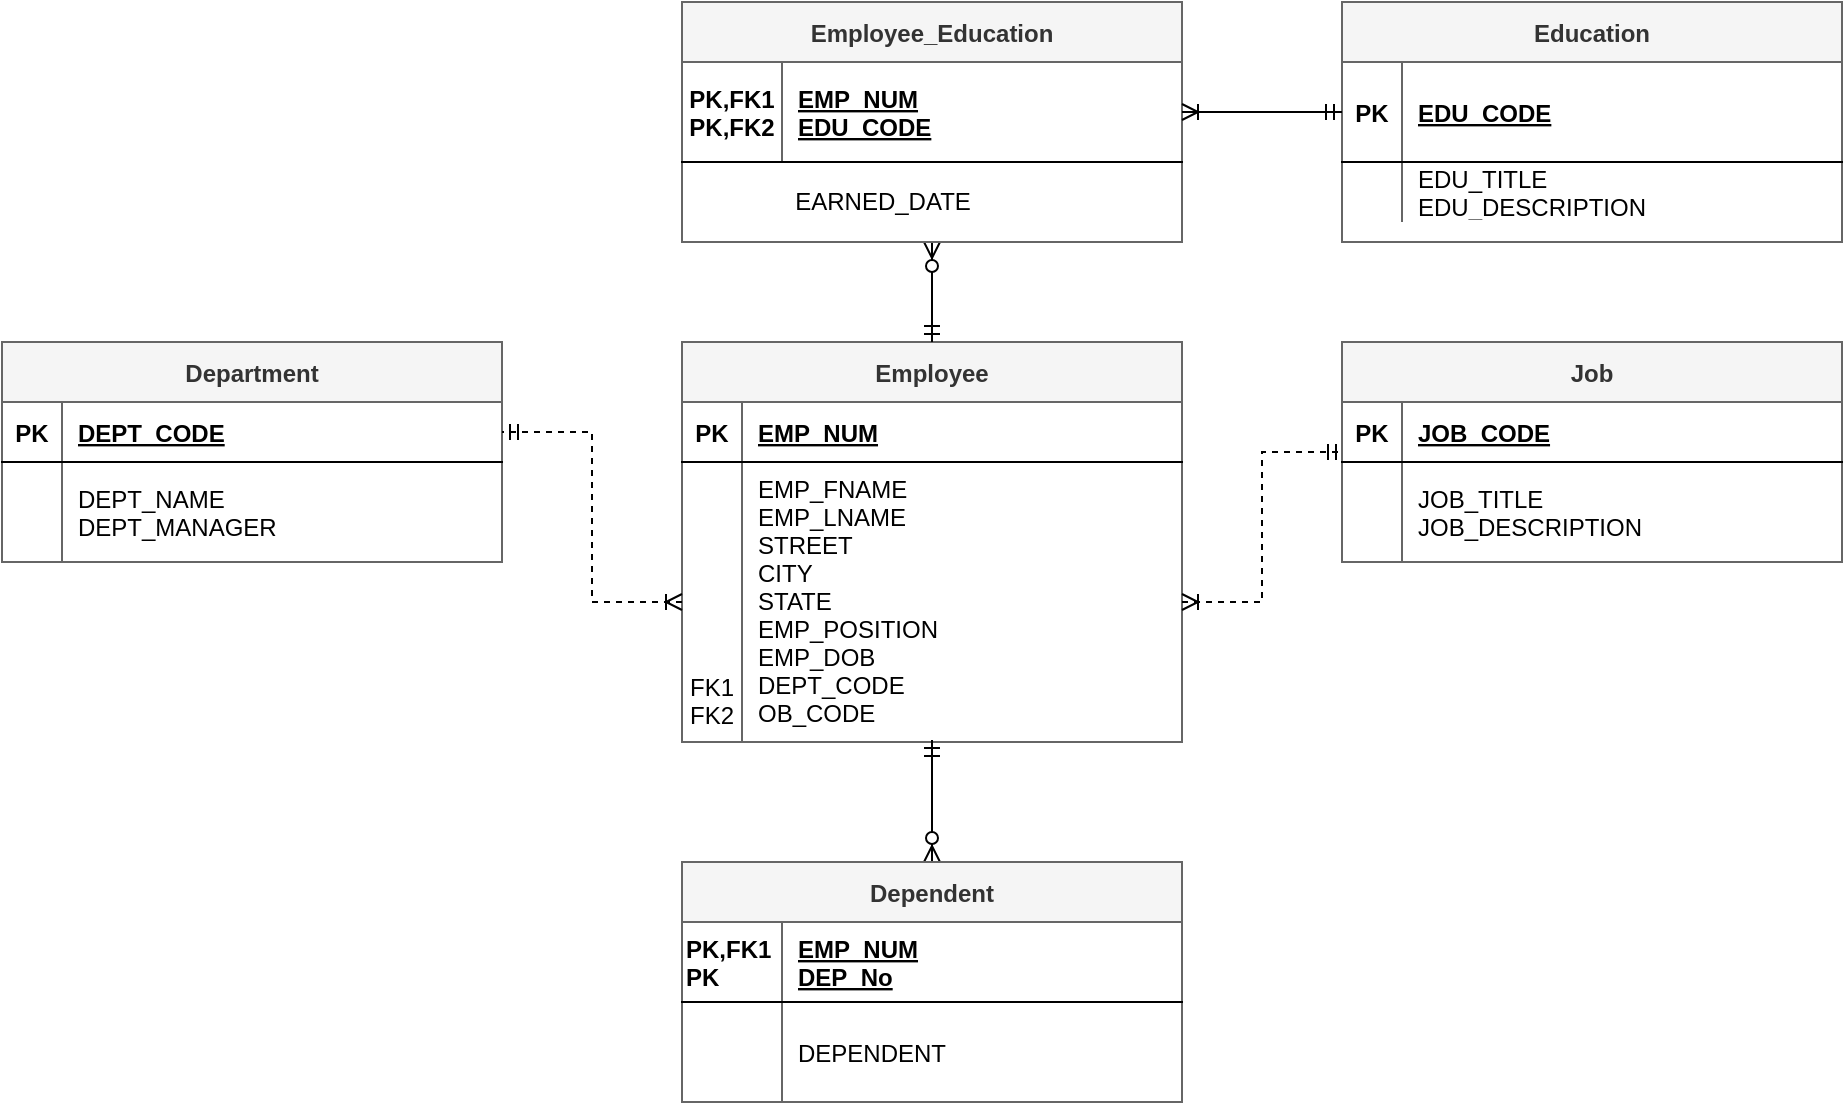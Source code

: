 <mxfile version="14.9.0" type="github" pages="2">
  <diagram id="R2lEEEUBdFMjLlhIrx00" name="ERD">
    <mxGraphModel dx="1422" dy="762" grid="1" gridSize="10" guides="1" tooltips="1" connect="1" arrows="1" fold="1" page="1" pageScale="1" pageWidth="1169" pageHeight="827" math="0" shadow="0" extFonts="Permanent Marker^https://fonts.googleapis.com/css?family=Permanent+Marker">
      <root>
        <mxCell id="0" />
        <mxCell id="1" parent="0" />
        <mxCell id="C-vyLk0tnHw3VtMMgP7b-2" value="Education" style="shape=table;startSize=30;container=1;collapsible=1;childLayout=tableLayout;fixedRows=1;rowLines=0;fontStyle=1;align=center;resizeLast=1;fillColor=#f5f5f5;strokeColor=#666666;fontColor=#333333;" parent="1" vertex="1">
          <mxGeometry x="810" y="110" width="250" height="120" as="geometry">
            <mxRectangle x="460" y="110" width="90" height="30" as="alternateBounds" />
          </mxGeometry>
        </mxCell>
        <mxCell id="C-vyLk0tnHw3VtMMgP7b-3" value="" style="shape=partialRectangle;collapsible=0;dropTarget=0;pointerEvents=0;fillColor=none;points=[[0,0.5],[1,0.5]];portConstraint=eastwest;top=0;left=0;right=0;bottom=1;" parent="C-vyLk0tnHw3VtMMgP7b-2" vertex="1">
          <mxGeometry y="30" width="250" height="50" as="geometry" />
        </mxCell>
        <mxCell id="C-vyLk0tnHw3VtMMgP7b-4" value="PK" style="shape=partialRectangle;overflow=hidden;connectable=0;fillColor=none;top=0;left=0;bottom=0;right=0;fontStyle=1;" parent="C-vyLk0tnHw3VtMMgP7b-3" vertex="1">
          <mxGeometry width="30" height="50" as="geometry" />
        </mxCell>
        <mxCell id="C-vyLk0tnHw3VtMMgP7b-5" value="EDU_CODE" style="shape=partialRectangle;overflow=hidden;connectable=0;fillColor=none;top=0;left=0;bottom=0;right=0;align=left;spacingLeft=6;fontStyle=5;" parent="C-vyLk0tnHw3VtMMgP7b-3" vertex="1">
          <mxGeometry x="30" width="220" height="50" as="geometry" />
        </mxCell>
        <mxCell id="C-vyLk0tnHw3VtMMgP7b-6" value="" style="shape=partialRectangle;collapsible=0;dropTarget=0;pointerEvents=0;fillColor=none;points=[[0,0.5],[1,0.5]];portConstraint=eastwest;top=0;left=0;right=0;bottom=0;" parent="C-vyLk0tnHw3VtMMgP7b-2" vertex="1">
          <mxGeometry y="80" width="250" height="30" as="geometry" />
        </mxCell>
        <mxCell id="C-vyLk0tnHw3VtMMgP7b-7" value="" style="shape=partialRectangle;overflow=hidden;connectable=0;fillColor=none;top=0;left=0;bottom=0;right=0;" parent="C-vyLk0tnHw3VtMMgP7b-6" vertex="1">
          <mxGeometry width="30" height="30" as="geometry" />
        </mxCell>
        <mxCell id="C-vyLk0tnHw3VtMMgP7b-8" value="EDU_TITLE&#xa;EDU_DESCRIPTION" style="shape=partialRectangle;overflow=hidden;connectable=0;fillColor=none;top=0;left=0;bottom=0;right=0;align=left;spacingLeft=6;" parent="C-vyLk0tnHw3VtMMgP7b-6" vertex="1">
          <mxGeometry x="30" width="220" height="30" as="geometry" />
        </mxCell>
        <mxCell id="C-vyLk0tnHw3VtMMgP7b-13" value="Employee" style="shape=table;startSize=30;container=1;collapsible=1;childLayout=tableLayout;fixedRows=1;rowLines=0;fontStyle=1;align=center;resizeLast=1;fillColor=#f5f5f5;strokeColor=#666666;fontColor=#333333;" parent="1" vertex="1">
          <mxGeometry x="480" y="280" width="250" height="200" as="geometry" />
        </mxCell>
        <mxCell id="C-vyLk0tnHw3VtMMgP7b-14" value="" style="shape=partialRectangle;collapsible=0;dropTarget=0;pointerEvents=0;fillColor=none;points=[[0,0.5],[1,0.5]];portConstraint=eastwest;top=0;left=0;right=0;bottom=1;" parent="C-vyLk0tnHw3VtMMgP7b-13" vertex="1">
          <mxGeometry y="30" width="250" height="30" as="geometry" />
        </mxCell>
        <mxCell id="C-vyLk0tnHw3VtMMgP7b-15" value="PK" style="shape=partialRectangle;overflow=hidden;connectable=0;fillColor=none;top=0;left=0;bottom=0;right=0;fontStyle=1;" parent="C-vyLk0tnHw3VtMMgP7b-14" vertex="1">
          <mxGeometry width="30" height="30" as="geometry" />
        </mxCell>
        <mxCell id="C-vyLk0tnHw3VtMMgP7b-16" value="EMP_NUM" style="shape=partialRectangle;overflow=hidden;connectable=0;fillColor=none;top=0;left=0;bottom=0;right=0;align=left;spacingLeft=6;fontStyle=5;" parent="C-vyLk0tnHw3VtMMgP7b-14" vertex="1">
          <mxGeometry x="30" width="220" height="30" as="geometry" />
        </mxCell>
        <mxCell id="C-vyLk0tnHw3VtMMgP7b-17" value="" style="shape=partialRectangle;collapsible=0;dropTarget=0;pointerEvents=0;fillColor=none;points=[[0,0.5],[1,0.5]];portConstraint=eastwest;top=0;left=0;right=0;bottom=0;" parent="C-vyLk0tnHw3VtMMgP7b-13" vertex="1">
          <mxGeometry y="60" width="250" height="140" as="geometry" />
        </mxCell>
        <mxCell id="C-vyLk0tnHw3VtMMgP7b-18" value="&#xa;&#xa;&#xa;&#xa;&#xa;&#xa;&#xa;FK1&#xa;FK2" style="shape=partialRectangle;overflow=hidden;connectable=0;fillColor=none;top=0;left=0;bottom=0;right=0;" parent="C-vyLk0tnHw3VtMMgP7b-17" vertex="1">
          <mxGeometry width="30" height="140" as="geometry" />
        </mxCell>
        <mxCell id="C-vyLk0tnHw3VtMMgP7b-19" value="EMP_FNAME&#xa;EMP_LNAME&#xa;STREET&#xa;CITY&#xa;STATE&#xa;EMP_POSITION&#xa;EMP_DOB&#xa;DEPT_CODE&#xa;OB_CODE" style="shape=partialRectangle;overflow=hidden;connectable=0;fillColor=none;top=0;left=0;bottom=0;right=0;align=left;spacingLeft=6;verticalAlign=top;" parent="C-vyLk0tnHw3VtMMgP7b-17" vertex="1">
          <mxGeometry x="30" width="220" height="140" as="geometry" />
        </mxCell>
        <mxCell id="pjrwoAT1iINBEWoW5p7u-14" style="edgeStyle=orthogonalEdgeStyle;rounded=0;orthogonalLoop=1;jettySize=auto;html=1;exitX=0.5;exitY=1;exitDx=0;exitDy=0;entryX=0.5;entryY=0;entryDx=0;entryDy=0;startArrow=ERzeroToMany;startFill=1;endArrow=ERmandOne;endFill=0;" edge="1" parent="1" source="C-vyLk0tnHw3VtMMgP7b-23" target="C-vyLk0tnHw3VtMMgP7b-13">
          <mxGeometry relative="1" as="geometry" />
        </mxCell>
        <mxCell id="C-vyLk0tnHw3VtMMgP7b-23" value="Employee_Education" style="shape=table;startSize=30;container=1;collapsible=1;childLayout=tableLayout;fixedRows=1;rowLines=0;fontStyle=1;align=center;resizeLast=1;fillColor=#f5f5f5;strokeColor=#666666;fontColor=#333333;" parent="1" vertex="1">
          <mxGeometry x="480" y="110" width="250" height="120" as="geometry">
            <mxRectangle x="130" y="110" width="150" height="30" as="alternateBounds" />
          </mxGeometry>
        </mxCell>
        <mxCell id="C-vyLk0tnHw3VtMMgP7b-24" value="" style="shape=partialRectangle;collapsible=0;dropTarget=0;pointerEvents=0;fillColor=none;points=[[0,0.5],[1,0.5]];portConstraint=eastwest;top=0;left=0;right=0;bottom=1;" parent="C-vyLk0tnHw3VtMMgP7b-23" vertex="1">
          <mxGeometry y="30" width="250" height="50" as="geometry" />
        </mxCell>
        <mxCell id="C-vyLk0tnHw3VtMMgP7b-25" value="PK,FK1&#xa;PK,FK2" style="shape=partialRectangle;overflow=hidden;connectable=0;fillColor=none;top=0;left=0;bottom=0;right=0;fontStyle=1;" parent="C-vyLk0tnHw3VtMMgP7b-24" vertex="1">
          <mxGeometry width="50" height="50" as="geometry" />
        </mxCell>
        <mxCell id="C-vyLk0tnHw3VtMMgP7b-26" value="EMP_NUM&#xa;EDU_CODE" style="shape=partialRectangle;overflow=hidden;connectable=0;fillColor=none;top=0;left=0;bottom=0;right=0;align=left;spacingLeft=6;fontStyle=5;" parent="C-vyLk0tnHw3VtMMgP7b-24" vertex="1">
          <mxGeometry x="50" width="200" height="50" as="geometry" />
        </mxCell>
        <mxCell id="pjrwoAT1iINBEWoW5p7u-11" value="EARNED_DATE" style="text;html=1;align=center;verticalAlign=middle;resizable=0;points=[];autosize=1;strokeColor=none;" vertex="1" parent="1">
          <mxGeometry x="530" y="200" width="100" height="20" as="geometry" />
        </mxCell>
        <mxCell id="pjrwoAT1iINBEWoW5p7u-13" style="edgeStyle=orthogonalEdgeStyle;rounded=0;orthogonalLoop=1;jettySize=auto;html=1;exitX=1;exitY=0.5;exitDx=0;exitDy=0;entryX=0;entryY=0.5;entryDx=0;entryDy=0;startArrow=ERoneToMany;startFill=0;endArrow=ERmandOne;endFill=0;" edge="1" parent="1" source="C-vyLk0tnHw3VtMMgP7b-24" target="C-vyLk0tnHw3VtMMgP7b-3">
          <mxGeometry relative="1" as="geometry" />
        </mxCell>
        <mxCell id="pjrwoAT1iINBEWoW5p7u-15" value="Job" style="shape=table;startSize=30;container=1;collapsible=1;childLayout=tableLayout;fixedRows=1;rowLines=0;fontStyle=1;align=center;resizeLast=1;fillColor=#f5f5f5;strokeColor=#666666;fontColor=#333333;" vertex="1" parent="1">
          <mxGeometry x="810" y="280" width="250" height="110" as="geometry">
            <mxRectangle x="460" y="110" width="90" height="30" as="alternateBounds" />
          </mxGeometry>
        </mxCell>
        <mxCell id="pjrwoAT1iINBEWoW5p7u-16" value="" style="shape=partialRectangle;collapsible=0;dropTarget=0;pointerEvents=0;fillColor=none;points=[[0,0.5],[1,0.5]];portConstraint=eastwest;top=0;left=0;right=0;bottom=1;" vertex="1" parent="pjrwoAT1iINBEWoW5p7u-15">
          <mxGeometry y="30" width="250" height="30" as="geometry" />
        </mxCell>
        <mxCell id="pjrwoAT1iINBEWoW5p7u-17" value="PK" style="shape=partialRectangle;overflow=hidden;connectable=0;fillColor=none;top=0;left=0;bottom=0;right=0;fontStyle=1;" vertex="1" parent="pjrwoAT1iINBEWoW5p7u-16">
          <mxGeometry width="30" height="30" as="geometry" />
        </mxCell>
        <mxCell id="pjrwoAT1iINBEWoW5p7u-18" value="JOB_CODE" style="shape=partialRectangle;overflow=hidden;connectable=0;fillColor=none;top=0;left=0;bottom=0;right=0;align=left;spacingLeft=6;fontStyle=5;" vertex="1" parent="pjrwoAT1iINBEWoW5p7u-16">
          <mxGeometry x="30" width="220" height="30" as="geometry" />
        </mxCell>
        <mxCell id="pjrwoAT1iINBEWoW5p7u-19" value="" style="shape=partialRectangle;collapsible=0;dropTarget=0;pointerEvents=0;fillColor=none;points=[[0,0.5],[1,0.5]];portConstraint=eastwest;top=0;left=0;right=0;bottom=0;" vertex="1" parent="pjrwoAT1iINBEWoW5p7u-15">
          <mxGeometry y="60" width="250" height="50" as="geometry" />
        </mxCell>
        <mxCell id="pjrwoAT1iINBEWoW5p7u-20" value="" style="shape=partialRectangle;overflow=hidden;connectable=0;fillColor=none;top=0;left=0;bottom=0;right=0;" vertex="1" parent="pjrwoAT1iINBEWoW5p7u-19">
          <mxGeometry width="30" height="50" as="geometry" />
        </mxCell>
        <mxCell id="pjrwoAT1iINBEWoW5p7u-21" value="JOB_TITLE&#xa;JOB_DESCRIPTION" style="shape=partialRectangle;overflow=hidden;connectable=0;fillColor=none;top=0;left=0;bottom=0;right=0;align=left;spacingLeft=6;" vertex="1" parent="pjrwoAT1iINBEWoW5p7u-19">
          <mxGeometry x="30" width="220" height="50" as="geometry" />
        </mxCell>
        <mxCell id="pjrwoAT1iINBEWoW5p7u-22" style="edgeStyle=orthogonalEdgeStyle;rounded=0;orthogonalLoop=1;jettySize=auto;html=1;entryX=0.004;entryY=-0.1;entryDx=0;entryDy=0;entryPerimeter=0;startArrow=ERoneToMany;startFill=0;endArrow=ERmandOne;endFill=0;dashed=1;" edge="1" parent="1" source="C-vyLk0tnHw3VtMMgP7b-17" target="pjrwoAT1iINBEWoW5p7u-19">
          <mxGeometry relative="1" as="geometry" />
        </mxCell>
        <mxCell id="pjrwoAT1iINBEWoW5p7u-23" value="Department" style="shape=table;startSize=30;container=1;collapsible=1;childLayout=tableLayout;fixedRows=1;rowLines=0;fontStyle=1;align=center;resizeLast=1;fillColor=#f5f5f5;strokeColor=#666666;fontColor=#333333;" vertex="1" parent="1">
          <mxGeometry x="140" y="280" width="250" height="110" as="geometry">
            <mxRectangle x="460" y="110" width="90" height="30" as="alternateBounds" />
          </mxGeometry>
        </mxCell>
        <mxCell id="pjrwoAT1iINBEWoW5p7u-24" value="" style="shape=partialRectangle;collapsible=0;dropTarget=0;pointerEvents=0;fillColor=none;points=[[0,0.5],[1,0.5]];portConstraint=eastwest;top=0;left=0;right=0;bottom=1;" vertex="1" parent="pjrwoAT1iINBEWoW5p7u-23">
          <mxGeometry y="30" width="250" height="30" as="geometry" />
        </mxCell>
        <mxCell id="pjrwoAT1iINBEWoW5p7u-25" value="PK" style="shape=partialRectangle;overflow=hidden;connectable=0;fillColor=none;top=0;left=0;bottom=0;right=0;fontStyle=1;" vertex="1" parent="pjrwoAT1iINBEWoW5p7u-24">
          <mxGeometry width="30" height="30" as="geometry" />
        </mxCell>
        <mxCell id="pjrwoAT1iINBEWoW5p7u-26" value="DEPT_CODE" style="shape=partialRectangle;overflow=hidden;connectable=0;fillColor=none;top=0;left=0;bottom=0;right=0;align=left;spacingLeft=6;fontStyle=5;" vertex="1" parent="pjrwoAT1iINBEWoW5p7u-24">
          <mxGeometry x="30" width="220" height="30" as="geometry" />
        </mxCell>
        <mxCell id="pjrwoAT1iINBEWoW5p7u-27" value="" style="shape=partialRectangle;collapsible=0;dropTarget=0;pointerEvents=0;fillColor=none;points=[[0,0.5],[1,0.5]];portConstraint=eastwest;top=0;left=0;right=0;bottom=0;" vertex="1" parent="pjrwoAT1iINBEWoW5p7u-23">
          <mxGeometry y="60" width="250" height="50" as="geometry" />
        </mxCell>
        <mxCell id="pjrwoAT1iINBEWoW5p7u-28" value="" style="shape=partialRectangle;overflow=hidden;connectable=0;fillColor=none;top=0;left=0;bottom=0;right=0;" vertex="1" parent="pjrwoAT1iINBEWoW5p7u-27">
          <mxGeometry width="30" height="50" as="geometry" />
        </mxCell>
        <mxCell id="pjrwoAT1iINBEWoW5p7u-29" value="DEPT_NAME&#xa;DEPT_MANAGER" style="shape=partialRectangle;overflow=hidden;connectable=0;fillColor=none;top=0;left=0;bottom=0;right=0;align=left;spacingLeft=6;" vertex="1" parent="pjrwoAT1iINBEWoW5p7u-27">
          <mxGeometry x="30" width="220" height="50" as="geometry" />
        </mxCell>
        <mxCell id="pjrwoAT1iINBEWoW5p7u-30" style="edgeStyle=orthogonalEdgeStyle;rounded=0;orthogonalLoop=1;jettySize=auto;html=1;exitX=0;exitY=0.5;exitDx=0;exitDy=0;entryX=1;entryY=0.5;entryDx=0;entryDy=0;dashed=1;startArrow=ERoneToMany;startFill=0;endArrow=ERmandOne;endFill=0;" edge="1" parent="1" source="C-vyLk0tnHw3VtMMgP7b-17" target="pjrwoAT1iINBEWoW5p7u-24">
          <mxGeometry relative="1" as="geometry" />
        </mxCell>
        <mxCell id="pjrwoAT1iINBEWoW5p7u-38" style="edgeStyle=orthogonalEdgeStyle;rounded=0;orthogonalLoop=1;jettySize=auto;html=1;exitX=0.5;exitY=0;exitDx=0;exitDy=0;entryX=0.5;entryY=0.993;entryDx=0;entryDy=0;entryPerimeter=0;startArrow=ERzeroToMany;startFill=1;endArrow=ERmandOne;endFill=0;" edge="1" parent="1" source="pjrwoAT1iINBEWoW5p7u-31" target="C-vyLk0tnHw3VtMMgP7b-17">
          <mxGeometry relative="1" as="geometry" />
        </mxCell>
        <mxCell id="pjrwoAT1iINBEWoW5p7u-31" value="Dependent" style="shape=table;startSize=30;container=1;collapsible=1;childLayout=tableLayout;fixedRows=1;rowLines=0;fontStyle=1;align=center;resizeLast=1;fillColor=#f5f5f5;strokeColor=#666666;fontColor=#333333;" vertex="1" parent="1">
          <mxGeometry x="480" y="540" width="250" height="120" as="geometry">
            <mxRectangle x="460" y="110" width="90" height="30" as="alternateBounds" />
          </mxGeometry>
        </mxCell>
        <mxCell id="pjrwoAT1iINBEWoW5p7u-32" value="" style="shape=partialRectangle;collapsible=0;dropTarget=0;pointerEvents=0;fillColor=none;points=[[0,0.5],[1,0.5]];portConstraint=eastwest;top=0;left=0;right=0;bottom=1;" vertex="1" parent="pjrwoAT1iINBEWoW5p7u-31">
          <mxGeometry y="30" width="250" height="40" as="geometry" />
        </mxCell>
        <mxCell id="pjrwoAT1iINBEWoW5p7u-33" value="PK,FK1&#xa;PK" style="shape=partialRectangle;overflow=hidden;connectable=0;fillColor=none;top=0;left=0;bottom=0;right=0;fontStyle=1;align=left;" vertex="1" parent="pjrwoAT1iINBEWoW5p7u-32">
          <mxGeometry width="50" height="40" as="geometry" />
        </mxCell>
        <mxCell id="pjrwoAT1iINBEWoW5p7u-34" value="EMP_NUM&#xa;DEP_No" style="shape=partialRectangle;overflow=hidden;connectable=0;fillColor=none;top=0;left=0;bottom=0;right=0;align=left;spacingLeft=6;fontStyle=5;" vertex="1" parent="pjrwoAT1iINBEWoW5p7u-32">
          <mxGeometry x="50" width="200" height="40" as="geometry" />
        </mxCell>
        <mxCell id="pjrwoAT1iINBEWoW5p7u-35" value="" style="shape=partialRectangle;collapsible=0;dropTarget=0;pointerEvents=0;fillColor=none;points=[[0,0.5],[1,0.5]];portConstraint=eastwest;top=0;left=0;right=0;bottom=0;" vertex="1" parent="pjrwoAT1iINBEWoW5p7u-31">
          <mxGeometry y="70" width="250" height="50" as="geometry" />
        </mxCell>
        <mxCell id="pjrwoAT1iINBEWoW5p7u-36" value="" style="shape=partialRectangle;overflow=hidden;connectable=0;fillColor=none;top=0;left=0;bottom=0;right=0;" vertex="1" parent="pjrwoAT1iINBEWoW5p7u-35">
          <mxGeometry width="50" height="50" as="geometry" />
        </mxCell>
        <mxCell id="pjrwoAT1iINBEWoW5p7u-37" value="DEPENDENT" style="shape=partialRectangle;overflow=hidden;connectable=0;fillColor=none;top=0;left=0;bottom=0;right=0;align=left;spacingLeft=6;" vertex="1" parent="pjrwoAT1iINBEWoW5p7u-35">
          <mxGeometry x="50" width="200" height="50" as="geometry" />
        </mxCell>
      </root>
    </mxGraphModel>
  </diagram>
  <diagram id="T1O6ScHp5UnlA9kEjP5P" name="Context_Diagram">
    <mxGraphModel dx="1422" dy="762" grid="1" gridSize="10" guides="1" tooltips="1" connect="1" arrows="1" fold="1" page="1" pageScale="1" pageWidth="1169" pageHeight="827" math="0" shadow="0">
      <root>
        <mxCell id="bUOiLNt_mjZ8KbN0EPxy-0" />
        <mxCell id="bUOiLNt_mjZ8KbN0EPxy-1" parent="bUOiLNt_mjZ8KbN0EPxy-0" />
        <mxCell id="YDrMwjG_TDDJYGuivfeB-1" style="edgeStyle=orthogonalEdgeStyle;curved=1;rounded=0;orthogonalLoop=1;jettySize=auto;html=1;exitX=0.5;exitY=0;exitDx=0;exitDy=0;entryX=1;entryY=0;entryDx=0;entryDy=0;startArrow=none;startFill=0;endArrow=classicThin;endFill=1;" edge="1" parent="bUOiLNt_mjZ8KbN0EPxy-1" source="bUOiLNt_mjZ8KbN0EPxy-3" target="bUOiLNt_mjZ8KbN0EPxy-4">
          <mxGeometry relative="1" as="geometry" />
        </mxCell>
        <mxCell id="YDrMwjG_TDDJYGuivfeB-5" style="edgeStyle=orthogonalEdgeStyle;curved=1;rounded=0;orthogonalLoop=1;jettySize=auto;html=1;exitX=0;exitY=1;exitDx=0;exitDy=0;entryX=0.25;entryY=1;entryDx=0;entryDy=0;startArrow=none;startFill=0;endArrow=classicThin;endFill=1;" edge="1" parent="bUOiLNt_mjZ8KbN0EPxy-1" source="bUOiLNt_mjZ8KbN0EPxy-3" target="bUOiLNt_mjZ8KbN0EPxy-4">
          <mxGeometry relative="1" as="geometry" />
        </mxCell>
        <mxCell id="YDrMwjG_TDDJYGuivfeB-7" style="edgeStyle=orthogonalEdgeStyle;curved=1;rounded=0;orthogonalLoop=1;jettySize=auto;html=1;exitX=0.5;exitY=1;exitDx=0;exitDy=0;entryX=0;entryY=1;entryDx=0;entryDy=0;startArrow=none;startFill=0;endArrow=classicThin;endFill=1;" edge="1" parent="bUOiLNt_mjZ8KbN0EPxy-1" source="bUOiLNt_mjZ8KbN0EPxy-3" target="bUOiLNt_mjZ8KbN0EPxy-4">
          <mxGeometry relative="1" as="geometry" />
        </mxCell>
        <mxCell id="YDrMwjG_TDDJYGuivfeB-9" style="edgeStyle=orthogonalEdgeStyle;curved=1;rounded=0;orthogonalLoop=1;jettySize=auto;html=1;exitX=1;exitY=1;exitDx=0;exitDy=0;entryX=0.5;entryY=0;entryDx=0;entryDy=0;startArrow=none;startFill=0;endArrow=classicThin;endFill=1;" edge="1" parent="bUOiLNt_mjZ8KbN0EPxy-1" source="bUOiLNt_mjZ8KbN0EPxy-3" target="bUOiLNt_mjZ8KbN0EPxy-6">
          <mxGeometry relative="1" as="geometry" />
        </mxCell>
        <mxCell id="YDrMwjG_TDDJYGuivfeB-11" style="edgeStyle=orthogonalEdgeStyle;curved=1;rounded=0;orthogonalLoop=1;jettySize=auto;html=1;exitX=0.5;exitY=1;exitDx=0;exitDy=0;entryX=0;entryY=0.5;entryDx=0;entryDy=0;startArrow=none;startFill=0;endArrow=classicThin;endFill=1;" edge="1" parent="bUOiLNt_mjZ8KbN0EPxy-1" source="bUOiLNt_mjZ8KbN0EPxy-3" target="bUOiLNt_mjZ8KbN0EPxy-6">
          <mxGeometry relative="1" as="geometry" />
        </mxCell>
        <mxCell id="YDrMwjG_TDDJYGuivfeB-12" style="edgeStyle=orthogonalEdgeStyle;curved=1;rounded=0;orthogonalLoop=1;jettySize=auto;html=1;exitX=0.5;exitY=0;exitDx=0;exitDy=0;entryX=0;entryY=0.5;entryDx=0;entryDy=0;startArrow=none;startFill=0;endArrow=classicThin;endFill=1;" edge="1" parent="bUOiLNt_mjZ8KbN0EPxy-1" source="bUOiLNt_mjZ8KbN0EPxy-3" target="bUOiLNt_mjZ8KbN0EPxy-5">
          <mxGeometry relative="1" as="geometry" />
        </mxCell>
        <mxCell id="bUOiLNt_mjZ8KbN0EPxy-3" value="0&lt;br&gt;&lt;div style=&quot;&quot;&gt;&lt;span&gt;ABC Video Rental System&lt;/span&gt;&lt;/div&gt;" style="ellipse;whiteSpace=wrap;html=1;aspect=fixed;align=center;verticalAlign=middle;fillColor=#fff2cc;strokeColor=#d6b656;" vertex="1" parent="bUOiLNt_mjZ8KbN0EPxy-1">
          <mxGeometry x="490" y="319" width="190" height="190" as="geometry" />
        </mxCell>
        <mxCell id="YDrMwjG_TDDJYGuivfeB-2" style="edgeStyle=orthogonalEdgeStyle;curved=1;rounded=0;orthogonalLoop=1;jettySize=auto;html=1;exitX=1;exitY=0.25;exitDx=0;exitDy=0;entryX=0.353;entryY=0.005;entryDx=0;entryDy=0;entryPerimeter=0;startArrow=none;startFill=0;endArrow=classicThin;endFill=1;" edge="1" parent="bUOiLNt_mjZ8KbN0EPxy-1" source="bUOiLNt_mjZ8KbN0EPxy-4" target="bUOiLNt_mjZ8KbN0EPxy-3">
          <mxGeometry relative="1" as="geometry" />
        </mxCell>
        <mxCell id="YDrMwjG_TDDJYGuivfeB-3" style="edgeStyle=orthogonalEdgeStyle;curved=1;rounded=0;orthogonalLoop=1;jettySize=auto;html=1;exitX=1;exitY=0.5;exitDx=0;exitDy=0;entryX=0.168;entryY=0.116;entryDx=0;entryDy=0;entryPerimeter=0;startArrow=none;startFill=0;endArrow=classicThin;endFill=1;" edge="1" parent="bUOiLNt_mjZ8KbN0EPxy-1" source="bUOiLNt_mjZ8KbN0EPxy-4" target="bUOiLNt_mjZ8KbN0EPxy-3">
          <mxGeometry relative="1" as="geometry" />
        </mxCell>
        <mxCell id="YDrMwjG_TDDJYGuivfeB-4" style="edgeStyle=orthogonalEdgeStyle;curved=1;rounded=0;orthogonalLoop=1;jettySize=auto;html=1;exitX=0.75;exitY=1;exitDx=0;exitDy=0;entryX=0;entryY=0.5;entryDx=0;entryDy=0;startArrow=none;startFill=0;endArrow=classicThin;endFill=1;" edge="1" parent="bUOiLNt_mjZ8KbN0EPxy-1" source="bUOiLNt_mjZ8KbN0EPxy-4" target="bUOiLNt_mjZ8KbN0EPxy-3">
          <mxGeometry relative="1" as="geometry" />
        </mxCell>
        <mxCell id="bUOiLNt_mjZ8KbN0EPxy-4" value="Customer" style="whiteSpace=wrap;html=1;aspect=fixed;align=center;verticalAlign=middle;fillColor=#fff2cc;strokeColor=#d6b656;" vertex="1" parent="bUOiLNt_mjZ8KbN0EPxy-1">
          <mxGeometry x="250" y="150" width="130" height="130" as="geometry" />
        </mxCell>
        <mxCell id="YDrMwjG_TDDJYGuivfeB-13" style="edgeStyle=orthogonalEdgeStyle;curved=1;rounded=0;orthogonalLoop=1;jettySize=auto;html=1;exitX=0.25;exitY=1;exitDx=0;exitDy=0;entryX=1;entryY=0.5;entryDx=0;entryDy=0;startArrow=none;startFill=0;endArrow=classicThin;endFill=1;" edge="1" parent="bUOiLNt_mjZ8KbN0EPxy-1" source="bUOiLNt_mjZ8KbN0EPxy-5" target="bUOiLNt_mjZ8KbN0EPxy-3">
          <mxGeometry relative="1" as="geometry" />
        </mxCell>
        <mxCell id="YDrMwjG_TDDJYGuivfeB-14" style="edgeStyle=orthogonalEdgeStyle;curved=1;rounded=0;orthogonalLoop=1;jettySize=auto;html=1;exitX=0.75;exitY=1;exitDx=0;exitDy=0;entryX=1;entryY=0.5;entryDx=0;entryDy=0;startArrow=none;startFill=0;endArrow=classicThin;endFill=1;" edge="1" parent="bUOiLNt_mjZ8KbN0EPxy-1" source="bUOiLNt_mjZ8KbN0EPxy-5" target="bUOiLNt_mjZ8KbN0EPxy-3">
          <mxGeometry relative="1" as="geometry" />
        </mxCell>
        <mxCell id="bUOiLNt_mjZ8KbN0EPxy-5" value="Store Assistant" style="whiteSpace=wrap;html=1;aspect=fixed;align=center;verticalAlign=middle;fillColor=#fff2cc;strokeColor=#d6b656;" vertex="1" parent="bUOiLNt_mjZ8KbN0EPxy-1">
          <mxGeometry x="750" y="100" width="110" height="110" as="geometry" />
        </mxCell>
        <mxCell id="bUOiLNt_mjZ8KbN0EPxy-6" value="Store Manager" style="whiteSpace=wrap;html=1;aspect=fixed;align=center;verticalAlign=middle;fillColor=#fff2cc;strokeColor=#d6b656;" vertex="1" parent="bUOiLNt_mjZ8KbN0EPxy-1">
          <mxGeometry x="710" y="600" width="130" height="130" as="geometry" />
        </mxCell>
        <mxCell id="YDrMwjG_TDDJYGuivfeB-15" value="Text" style="text;html=1;strokeColor=none;fillColor=none;align=center;verticalAlign=middle;whiteSpace=wrap;rounded=0;" vertex="1" parent="bUOiLNt_mjZ8KbN0EPxy-1">
          <mxGeometry x="550" y="370" width="40" height="20" as="geometry" />
        </mxCell>
        <mxCell id="YDrMwjG_TDDJYGuivfeB-16" value="Membership&lt;br&gt;Details" style="text;html=1;align=center;verticalAlign=middle;whiteSpace=wrap;rounded=0;fillColor=#ffffff;" vertex="1" parent="bUOiLNt_mjZ8KbN0EPxy-1">
          <mxGeometry x="460" y="120" width="40" height="20" as="geometry" />
        </mxCell>
        <mxCell id="YDrMwjG_TDDJYGuivfeB-17" value="Membership&lt;br&gt;request" style="text;html=1;align=center;verticalAlign=middle;whiteSpace=wrap;rounded=0;fillColor=#ffffff;" vertex="1" parent="bUOiLNt_mjZ8KbN0EPxy-1">
          <mxGeometry x="450" y="180" width="40" height="20" as="geometry" />
        </mxCell>
        <mxCell id="YDrMwjG_TDDJYGuivfeB-18" value="Video rental request" style="text;html=1;align=center;verticalAlign=middle;whiteSpace=wrap;rounded=0;fillColor=#ffffff;" vertex="1" parent="bUOiLNt_mjZ8KbN0EPxy-1">
          <mxGeometry x="480" y="250" width="40" height="20" as="geometry" />
        </mxCell>
        <mxCell id="YDrMwjG_TDDJYGuivfeB-19" value="Payment details" style="text;html=1;align=center;verticalAlign=middle;whiteSpace=wrap;rounded=0;fillColor=#ffffff;" vertex="1" parent="bUOiLNt_mjZ8KbN0EPxy-1">
          <mxGeometry x="350" y="360" width="40" height="20" as="geometry" />
        </mxCell>
        <mxCell id="YDrMwjG_TDDJYGuivfeB-20" value="Payment request" style="text;html=1;align=center;verticalAlign=middle;whiteSpace=wrap;rounded=0;fillColor=#ffffff;" vertex="1" parent="bUOiLNt_mjZ8KbN0EPxy-1">
          <mxGeometry x="340" y="440" width="40" height="20" as="geometry" />
        </mxCell>
        <mxCell id="YDrMwjG_TDDJYGuivfeB-21" value="Rental confirmation" style="text;html=1;align=center;verticalAlign=middle;whiteSpace=wrap;rounded=0;fillColor=#ffffff;" vertex="1" parent="bUOiLNt_mjZ8KbN0EPxy-1">
          <mxGeometry x="390" y="520" width="40" height="20" as="geometry" />
        </mxCell>
        <mxCell id="YDrMwjG_TDDJYGuivfeB-26" value="Customer information verification request" style="text;html=1;align=center;verticalAlign=middle;whiteSpace=wrap;rounded=0;fillColor=#ffffff;" vertex="1" parent="bUOiLNt_mjZ8KbN0EPxy-1">
          <mxGeometry x="650" y="160" width="40" height="20" as="geometry" />
        </mxCell>
        <mxCell id="YDrMwjG_TDDJYGuivfeB-28" value="Customer verification response" style="text;html=1;align=center;verticalAlign=middle;whiteSpace=wrap;rounded=0;fillColor=#ffffff;" vertex="1" parent="bUOiLNt_mjZ8KbN0EPxy-1">
          <mxGeometry x="755" y="250" width="40" height="20" as="geometry" />
        </mxCell>
        <mxCell id="YDrMwjG_TDDJYGuivfeB-29" value="New video information" style="text;html=1;align=center;verticalAlign=middle;whiteSpace=wrap;rounded=0;fillColor=#ffffff;" vertex="1" parent="bUOiLNt_mjZ8KbN0EPxy-1">
          <mxGeometry x="800" y="310" width="40" height="20" as="geometry" />
        </mxCell>
        <mxCell id="YDrMwjG_TDDJYGuivfeB-30" value="Overdue videos report" style="text;html=1;align=center;verticalAlign=middle;whiteSpace=wrap;rounded=0;fillColor=#ffffff;" vertex="1" parent="bUOiLNt_mjZ8KbN0EPxy-1">
          <mxGeometry x="740" y="509" width="40" height="20" as="geometry" />
        </mxCell>
        <mxCell id="YDrMwjG_TDDJYGuivfeB-32" value="New video report" style="text;html=1;align=center;verticalAlign=middle;whiteSpace=wrap;rounded=0;fillColor=#ffffff;" vertex="1" parent="bUOiLNt_mjZ8KbN0EPxy-1">
          <mxGeometry x="585" y="580" width="40" height="20" as="geometry" />
        </mxCell>
      </root>
    </mxGraphModel>
  </diagram>
</mxfile>
